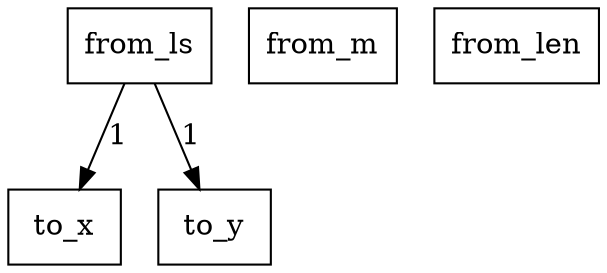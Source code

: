 digraph {
    graph [rankdir=TB
          ,bgcolor=transparent];
    node [shape=box
         ,fillcolor=white
         ,style=filled];
    0 [label=<from_ls>];
    1 [label=<from_m>];
    2 [label=<from_len>];
    3 [label=<to_x>];
    4 [label=<to_y>];
    0 -> 3 [label=1];
    0 -> 4 [label=1];
}